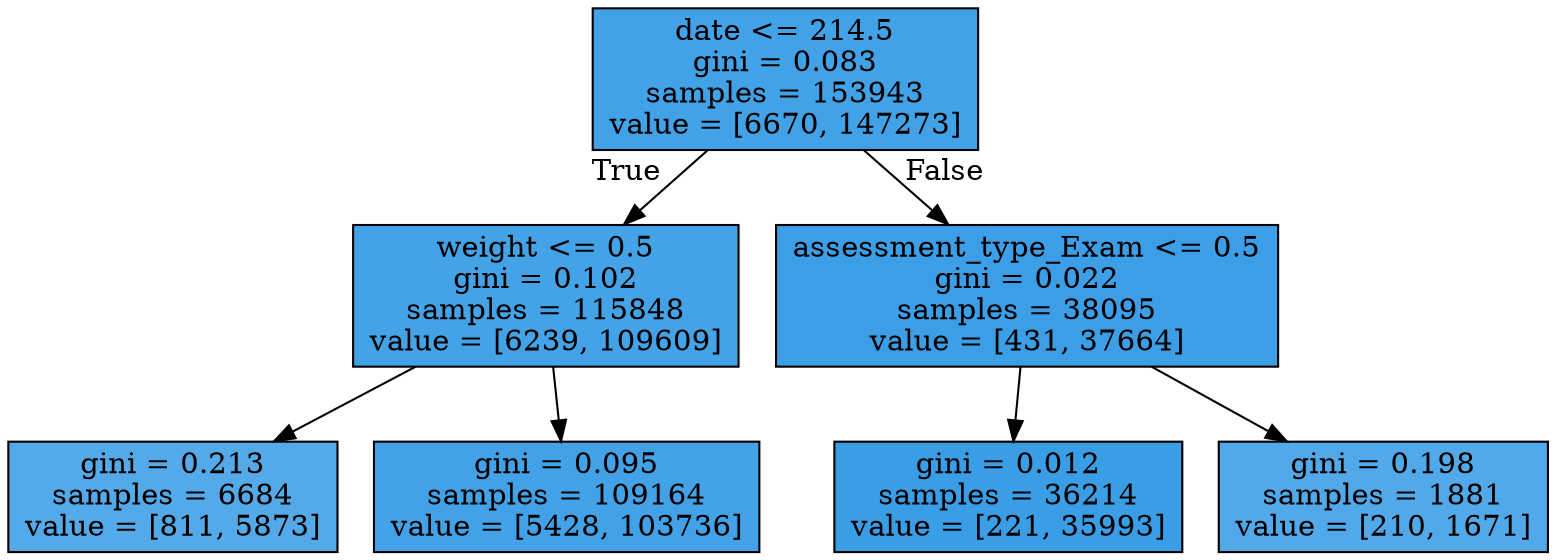 digraph Tree {
node [shape=box, style="filled", color="black"] ;
0 [label="date <= 214.5\ngini = 0.083\nsamples = 153943\nvalue = [6670, 147273]", fillcolor="#399de5f3"] ;
1 [label="weight <= 0.5\ngini = 0.102\nsamples = 115848\nvalue = [6239, 109609]", fillcolor="#399de5f0"] ;
0 -> 1 [labeldistance=2.5, labelangle=45, headlabel="True"] ;
2 [label="gini = 0.213\nsamples = 6684\nvalue = [811, 5873]", fillcolor="#399de5dc"] ;
1 -> 2 ;
3 [label="gini = 0.095\nsamples = 109164\nvalue = [5428, 103736]", fillcolor="#399de5f2"] ;
1 -> 3 ;
4 [label="assessment_type_Exam <= 0.5\ngini = 0.022\nsamples = 38095\nvalue = [431, 37664]", fillcolor="#399de5fc"] ;
0 -> 4 [labeldistance=2.5, labelangle=-45, headlabel="False"] ;
5 [label="gini = 0.012\nsamples = 36214\nvalue = [221, 35993]", fillcolor="#399de5fd"] ;
4 -> 5 ;
6 [label="gini = 0.198\nsamples = 1881\nvalue = [210, 1671]", fillcolor="#399de5df"] ;
4 -> 6 ;
}